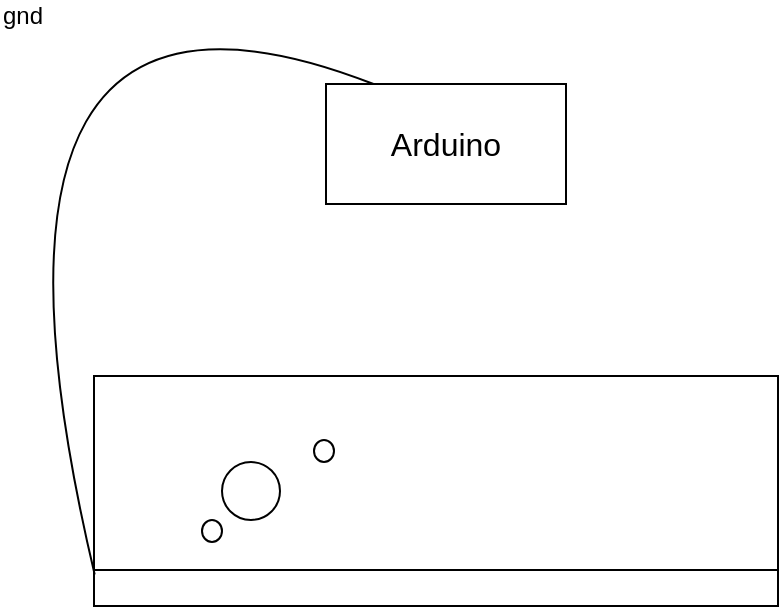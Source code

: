 <mxfile version="21.7.5" type="github">
  <diagram name="Seite-1" id="4bCfJQAmUCD-DN5tN8Yc">
    <mxGraphModel dx="1682" dy="627" grid="0" gridSize="10" guides="1" tooltips="1" connect="1" arrows="1" fold="1" page="0" pageScale="1" pageWidth="827" pageHeight="1169" math="0" shadow="0">
      <root>
        <mxCell id="0" />
        <mxCell id="1" parent="0" />
        <mxCell id="kxVsfwIadN9tzPHW7VSe-3" value="" style="rounded=0;whiteSpace=wrap;html=1;fontSize=16;" vertex="1" parent="1">
          <mxGeometry x="24" y="316" width="342" height="115" as="geometry" />
        </mxCell>
        <mxCell id="kxVsfwIadN9tzPHW7VSe-4" value="Arduino" style="rounded=0;whiteSpace=wrap;html=1;fontSize=16;" vertex="1" parent="1">
          <mxGeometry x="140" y="170" width="120" height="60" as="geometry" />
        </mxCell>
        <mxCell id="kxVsfwIadN9tzPHW7VSe-5" value="gnd" style="endArrow=none;html=1;rounded=0;fontSize=12;startSize=8;endSize=8;curved=1;exitX=0.198;exitY=0;exitDx=0;exitDy=0;exitPerimeter=0;entryX=0.001;entryY=0.863;entryDx=0;entryDy=0;entryPerimeter=0;" edge="1" parent="1" source="kxVsfwIadN9tzPHW7VSe-4" target="kxVsfwIadN9tzPHW7VSe-3">
          <mxGeometry x="-0.384" y="32" width="50" height="50" relative="1" as="geometry">
            <mxPoint x="175" y="225" as="sourcePoint" />
            <mxPoint x="225" y="175" as="targetPoint" />
            <Array as="points">
              <mxPoint x="-54" y="85" />
            </Array>
            <mxPoint as="offset" />
          </mxGeometry>
        </mxCell>
        <mxCell id="kxVsfwIadN9tzPHW7VSe-8" value="" style="ellipse;whiteSpace=wrap;html=1;aspect=fixed;fontSize=16;" vertex="1" parent="1">
          <mxGeometry x="88" y="359" width="29" height="29" as="geometry" />
        </mxCell>
        <mxCell id="kxVsfwIadN9tzPHW7VSe-9" value="" style="endArrow=none;html=1;rounded=0;fontSize=12;startSize=8;endSize=8;curved=1;exitX=0;exitY=0.75;exitDx=0;exitDy=0;entryX=1;entryY=0.75;entryDx=0;entryDy=0;" edge="1" parent="1">
          <mxGeometry width="50" height="50" relative="1" as="geometry">
            <mxPoint x="24" y="413" as="sourcePoint" />
            <mxPoint x="366" y="413" as="targetPoint" />
          </mxGeometry>
        </mxCell>
        <mxCell id="kxVsfwIadN9tzPHW7VSe-11" value="" style="ellipse;whiteSpace=wrap;html=1;fontSize=16;" vertex="1" parent="1">
          <mxGeometry x="134" y="348" width="10" height="11" as="geometry" />
        </mxCell>
        <mxCell id="kxVsfwIadN9tzPHW7VSe-12" value="" style="ellipse;whiteSpace=wrap;html=1;fontSize=16;" vertex="1" parent="1">
          <mxGeometry x="78" y="388" width="10" height="11" as="geometry" />
        </mxCell>
      </root>
    </mxGraphModel>
  </diagram>
</mxfile>
